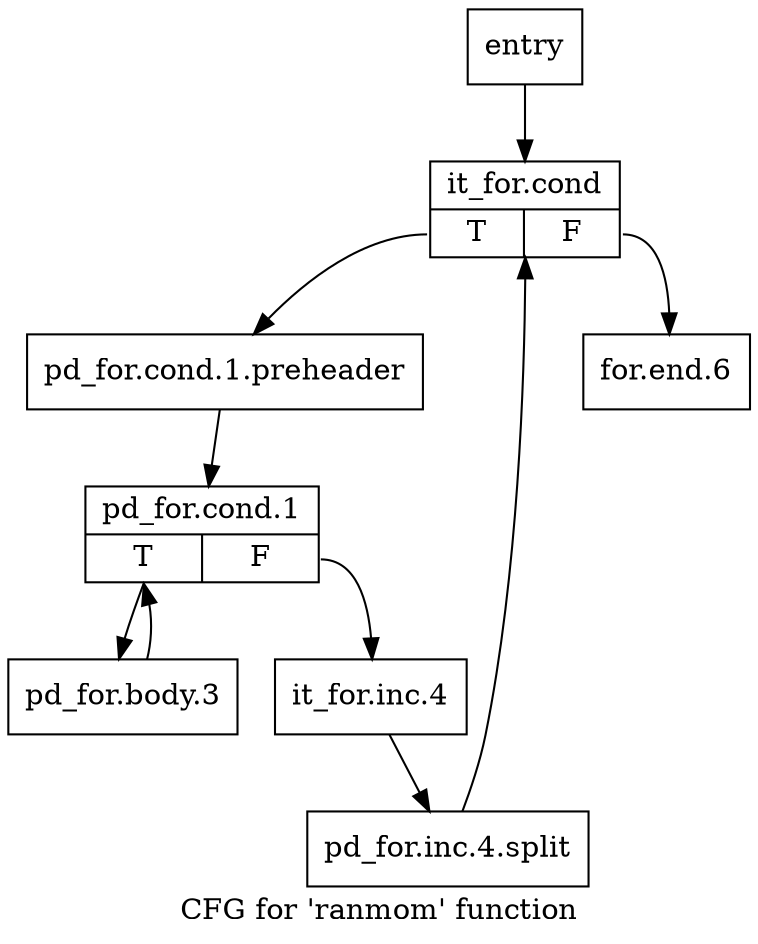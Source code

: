 digraph "CFG for 'ranmom' function" {
	label="CFG for 'ranmom' function";

	Node0x17d3380 [shape=record,label="{entry}"];
	Node0x17d3380 -> Node0x17d33d0;
	Node0x17d33d0 [shape=record,label="{it_for.cond|{<s0>T|<s1>F}}"];
	Node0x17d33d0:s0 -> Node0x17d3420;
	Node0x17d33d0:s1 -> Node0x17d3560;
	Node0x17d3420 [shape=record,label="{pd_for.cond.1.preheader}"];
	Node0x17d3420 -> Node0x17d3470;
	Node0x17d3470 [shape=record,label="{pd_for.cond.1|{<s0>T|<s1>F}}"];
	Node0x17d3470:s0 -> Node0x17d34c0;
	Node0x17d3470:s1 -> Node0x17d3510;
	Node0x17d34c0 [shape=record,label="{pd_for.body.3}"];
	Node0x17d34c0 -> Node0x17d3470;
	Node0x17d3510 [shape=record,label="{it_for.inc.4}"];
	Node0x17d3510 -> Node0x1b99950;
	Node0x1b99950 [shape=record,label="{pd_for.inc.4.split}"];
	Node0x1b99950 -> Node0x17d33d0;
	Node0x17d3560 [shape=record,label="{for.end.6}"];
}
